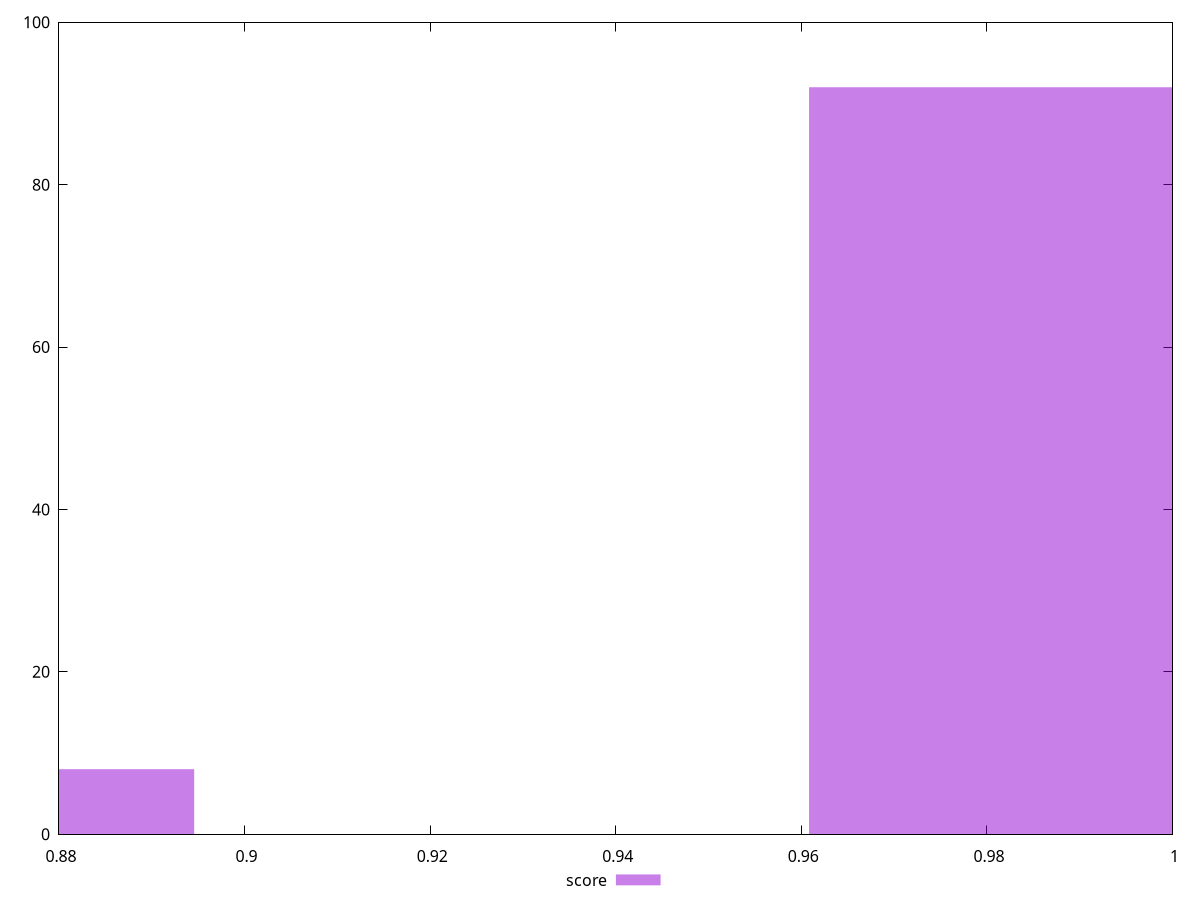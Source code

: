 reset

$score <<EOF
0.8614361869941796 8
0.9939648311471303 92
EOF

set key outside below
set boxwidth 0.06626432207647535
set xrange [0.88:1]
set yrange [0:100]
set trange [0:100]
set style fill transparent solid 0.5 noborder
set terminal svg size 640, 490 enhanced background rgb 'white'
set output "reports/report_00031_2021-02-24T23-18-18.084Z/legacy-javascript/samples/astro/score/histogram.svg"

plot $score title "score" with boxes

reset
